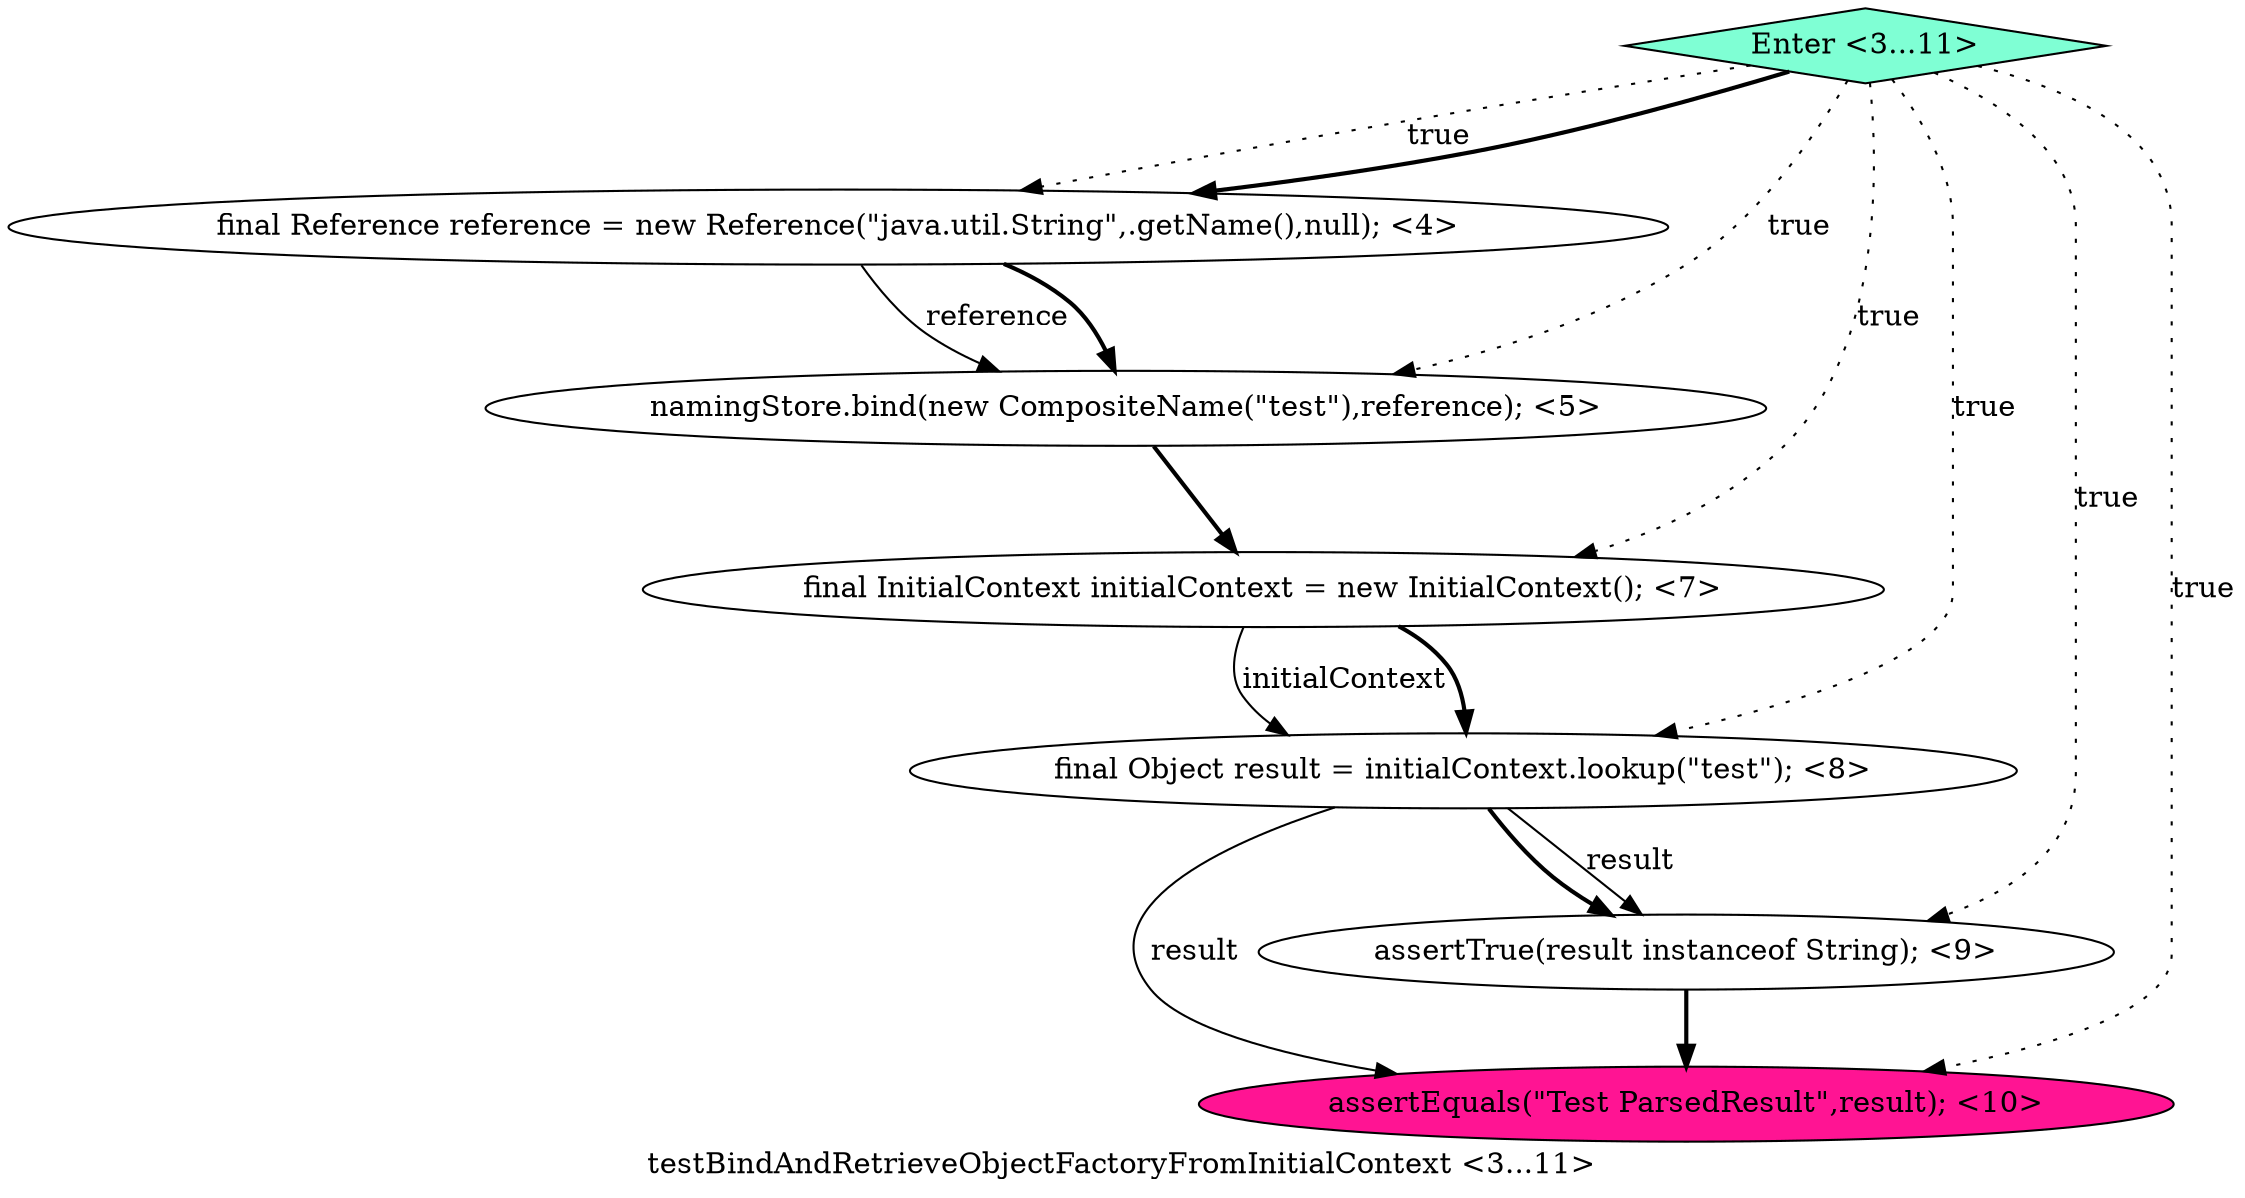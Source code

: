 digraph PDG {
label = "testBindAndRetrieveObjectFactoryFromInitialContext <3...11>";
0.4 [style = filled, label = "assertTrue(result instanceof String); <9>", fillcolor = white, shape = ellipse];
0.6 [style = filled, label = "Enter <3...11>", fillcolor = aquamarine, shape = diamond];
0.0 [style = filled, label = "final Reference reference = new Reference(\"java.util.String\",.getName(),null); <4>", fillcolor = white, shape = ellipse];
0.2 [style = filled, label = "final InitialContext initialContext = new InitialContext(); <7>", fillcolor = white, shape = ellipse];
0.5 [style = filled, label = "assertEquals(\"Test ParsedResult\",result); <10>", fillcolor = deeppink, shape = ellipse];
0.3 [style = filled, label = "final Object result = initialContext.lookup(\"test\"); <8>", fillcolor = white, shape = ellipse];
0.1 [style = filled, label = "namingStore.bind(new CompositeName(\"test\"),reference); <5>", fillcolor = white, shape = ellipse];
0.0 -> 0.1 [style = solid, label="reference"];
0.0 -> 0.1 [style = bold, label=""];
0.1 -> 0.2 [style = bold, label=""];
0.2 -> 0.3 [style = solid, label="initialContext"];
0.2 -> 0.3 [style = bold, label=""];
0.3 -> 0.4 [style = solid, label="result"];
0.3 -> 0.4 [style = bold, label=""];
0.3 -> 0.5 [style = solid, label="result"];
0.4 -> 0.5 [style = bold, label=""];
0.6 -> 0.0 [style = dotted, label="true"];
0.6 -> 0.0 [style = bold, label=""];
0.6 -> 0.1 [style = dotted, label="true"];
0.6 -> 0.2 [style = dotted, label="true"];
0.6 -> 0.3 [style = dotted, label="true"];
0.6 -> 0.4 [style = dotted, label="true"];
0.6 -> 0.5 [style = dotted, label="true"];
}
